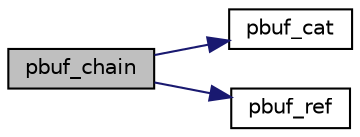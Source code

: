 digraph "pbuf_chain"
{
 // LATEX_PDF_SIZE
  edge [fontname="Helvetica",fontsize="10",labelfontname="Helvetica",labelfontsize="10"];
  node [fontname="Helvetica",fontsize="10",shape=record];
  rankdir="LR";
  Node1 [label="pbuf_chain",height=0.2,width=0.4,color="black", fillcolor="grey75", style="filled", fontcolor="black",tooltip=" "];
  Node1 -> Node2 [color="midnightblue",fontsize="10",style="solid",fontname="Helvetica"];
  Node2 [label="pbuf_cat",height=0.2,width=0.4,color="black", fillcolor="white", style="filled",URL="$group__pbuf.html#ga82429084fe29015509c9b4a072707cd4",tooltip=" "];
  Node1 -> Node3 [color="midnightblue",fontsize="10",style="solid",fontname="Helvetica"];
  Node3 [label="pbuf_ref",height=0.2,width=0.4,color="black", fillcolor="white", style="filled",URL="$group__pbuf.html#ga77f6bbd69e45e542014d9c547c7da74e",tooltip=" "];
}
